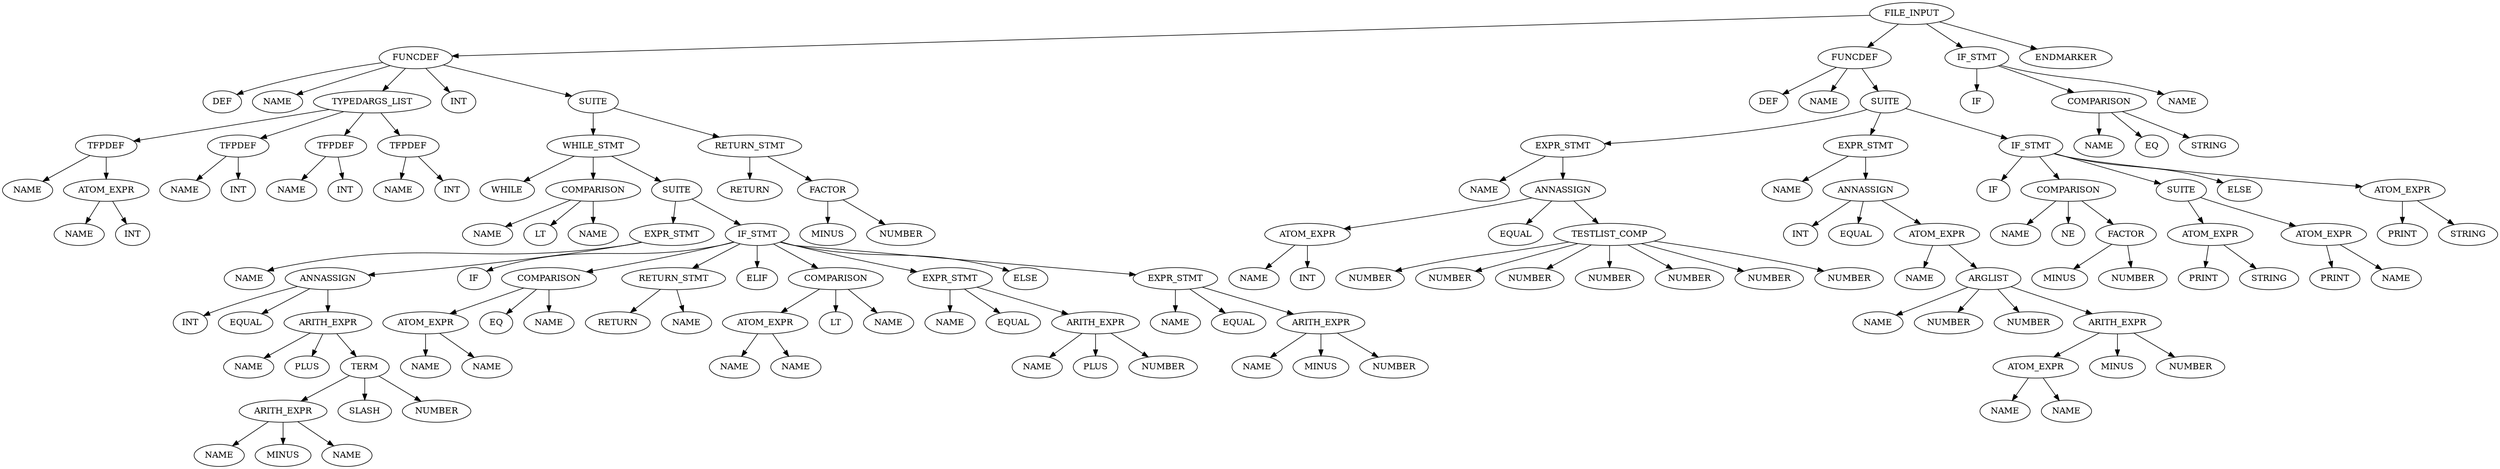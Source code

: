 digraph G {
  0 [label="FILE_INPUT"];
  1 [label="FUNCDEF"];
  0 -> 1;
  2 [label="DEF"];
  1 -> 2;
  3 [label="NAME"];
  1 -> 3;
  4 [label="TYPEDARGS_LIST"];
  1 -> 4;
  5 [label="TFPDEF"];
  4 -> 5;
  6 [label="NAME"];
  5 -> 6;
  7 [label="ATOM_EXPR"];
  5 -> 7;
  8 [label="NAME"];
  7 -> 8;
  9 [label="INT"];
  7 -> 9;
  10 [label="TFPDEF"];
  4 -> 10;
  11 [label="NAME"];
  10 -> 11;
  12 [label="INT"];
  10 -> 12;
  13 [label="TFPDEF"];
  4 -> 13;
  14 [label="NAME"];
  13 -> 14;
  15 [label="INT"];
  13 -> 15;
  16 [label="TFPDEF"];
  4 -> 16;
  17 [label="NAME"];
  16 -> 17;
  18 [label="INT"];
  16 -> 18;
  19 [label="INT"];
  1 -> 19;
  20 [label="SUITE"];
  1 -> 20;
  21 [label="WHILE_STMT"];
  20 -> 21;
  22 [label="WHILE"];
  21 -> 22;
  23 [label="COMPARISON"];
  21 -> 23;
  24 [label="NAME"];
  23 -> 24;
  25 [label="LT"];
  23 -> 25;
  26 [label="NAME"];
  23 -> 26;
  27 [label="SUITE"];
  21 -> 27;
  28 [label="EXPR_STMT"];
  27 -> 28;
  29 [label="NAME"];
  28 -> 29;
  30 [label="ANNASSIGN"];
  28 -> 30;
  31 [label="INT"];
  30 -> 31;
  32 [label="EQUAL"];
  30 -> 32;
  33 [label="ARITH_EXPR"];
  30 -> 33;
  34 [label="NAME"];
  33 -> 34;
  35 [label="PLUS"];
  33 -> 35;
  36 [label="TERM"];
  33 -> 36;
  37 [label="ARITH_EXPR"];
  36 -> 37;
  38 [label="NAME"];
  37 -> 38;
  39 [label="MINUS"];
  37 -> 39;
  40 [label="NAME"];
  37 -> 40;
  41 [label="SLASH"];
  36 -> 41;
  42 [label="NUMBER"];
  36 -> 42;
  43 [label="IF_STMT"];
  27 -> 43;
  44 [label="IF"];
  43 -> 44;
  45 [label="COMPARISON"];
  43 -> 45;
  46 [label="ATOM_EXPR"];
  45 -> 46;
  47 [label="NAME"];
  46 -> 47;
  48 [label="NAME"];
  46 -> 48;
  49 [label="EQ"];
  45 -> 49;
  50 [label="NAME"];
  45 -> 50;
  51 [label="RETURN_STMT"];
  43 -> 51;
  52 [label="RETURN"];
  51 -> 52;
  53 [label="NAME"];
  51 -> 53;
  54 [label="ELIF"];
  43 -> 54;
  55 [label="COMPARISON"];
  43 -> 55;
  56 [label="ATOM_EXPR"];
  55 -> 56;
  57 [label="NAME"];
  56 -> 57;
  58 [label="NAME"];
  56 -> 58;
  59 [label="LT"];
  55 -> 59;
  60 [label="NAME"];
  55 -> 60;
  61 [label="EXPR_STMT"];
  43 -> 61;
  62 [label="NAME"];
  61 -> 62;
  63 [label="EQUAL"];
  61 -> 63;
  64 [label="ARITH_EXPR"];
  61 -> 64;
  65 [label="NAME"];
  64 -> 65;
  66 [label="PLUS"];
  64 -> 66;
  67 [label="NUMBER"];
  64 -> 67;
  68 [label="ELSE"];
  43 -> 68;
  69 [label="EXPR_STMT"];
  43 -> 69;
  70 [label="NAME"];
  69 -> 70;
  71 [label="EQUAL"];
  69 -> 71;
  72 [label="ARITH_EXPR"];
  69 -> 72;
  73 [label="NAME"];
  72 -> 73;
  74 [label="MINUS"];
  72 -> 74;
  75 [label="NUMBER"];
  72 -> 75;
  76 [label="RETURN_STMT"];
  20 -> 76;
  77 [label="RETURN"];
  76 -> 77;
  78 [label="FACTOR"];
  76 -> 78;
  79 [label="MINUS"];
  78 -> 79;
  80 [label="NUMBER"];
  78 -> 80;
  81 [label="FUNCDEF"];
  0 -> 81;
  82 [label="DEF"];
  81 -> 82;
  83 [label="NAME"];
  81 -> 83;
  84 [label="SUITE"];
  81 -> 84;
  85 [label="EXPR_STMT"];
  84 -> 85;
  86 [label="NAME"];
  85 -> 86;
  87 [label="ANNASSIGN"];
  85 -> 87;
  88 [label="ATOM_EXPR"];
  87 -> 88;
  89 [label="NAME"];
  88 -> 89;
  90 [label="INT"];
  88 -> 90;
  91 [label="EQUAL"];
  87 -> 91;
  92 [label="TESTLIST_COMP"];
  87 -> 92;
  93 [label="NUMBER"];
  92 -> 93;
  94 [label="NUMBER"];
  92 -> 94;
  95 [label="NUMBER"];
  92 -> 95;
  96 [label="NUMBER"];
  92 -> 96;
  97 [label="NUMBER"];
  92 -> 97;
  98 [label="NUMBER"];
  92 -> 98;
  99 [label="NUMBER"];
  92 -> 99;
  100 [label="EXPR_STMT"];
  84 -> 100;
  101 [label="NAME"];
  100 -> 101;
  102 [label="ANNASSIGN"];
  100 -> 102;
  103 [label="INT"];
  102 -> 103;
  104 [label="EQUAL"];
  102 -> 104;
  105 [label="ATOM_EXPR"];
  102 -> 105;
  106 [label="NAME"];
  105 -> 106;
  107 [label="ARGLIST"];
  105 -> 107;
  108 [label="NAME"];
  107 -> 108;
  109 [label="NUMBER"];
  107 -> 109;
  110 [label="NUMBER"];
  107 -> 110;
  111 [label="ARITH_EXPR"];
  107 -> 111;
  112 [label="ATOM_EXPR"];
  111 -> 112;
  113 [label="NAME"];
  112 -> 113;
  114 [label="NAME"];
  112 -> 114;
  115 [label="MINUS"];
  111 -> 115;
  116 [label="NUMBER"];
  111 -> 116;
  117 [label="IF_STMT"];
  84 -> 117;
  118 [label="IF"];
  117 -> 118;
  119 [label="COMPARISON"];
  117 -> 119;
  120 [label="NAME"];
  119 -> 120;
  121 [label="NE"];
  119 -> 121;
  122 [label="FACTOR"];
  119 -> 122;
  123 [label="MINUS"];
  122 -> 123;
  124 [label="NUMBER"];
  122 -> 124;
  125 [label="SUITE"];
  117 -> 125;
  126 [label="ATOM_EXPR"];
  125 -> 126;
  127 [label="PRINT"];
  126 -> 127;
  128 [label="STRING"];
  126 -> 128;
  129 [label="ATOM_EXPR"];
  125 -> 129;
  130 [label="PRINT"];
  129 -> 130;
  131 [label="NAME"];
  129 -> 131;
  132 [label="ELSE"];
  117 -> 132;
  133 [label="ATOM_EXPR"];
  117 -> 133;
  134 [label="PRINT"];
  133 -> 134;
  135 [label="STRING"];
  133 -> 135;
  136 [label="IF_STMT"];
  0 -> 136;
  137 [label="IF"];
  136 -> 137;
  138 [label="COMPARISON"];
  136 -> 138;
  139 [label="NAME"];
  138 -> 139;
  140 [label="EQ"];
  138 -> 140;
  141 [label="STRING"];
  138 -> 141;
  142 [label="NAME"];
  136 -> 142;
  143 [label="ENDMARKER"];
  0 -> 143;
}
